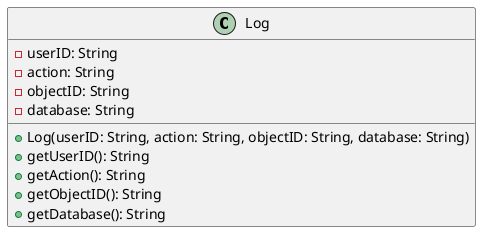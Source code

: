 @startuml

class Log {
    - userID: String
    - action: String
    - objectID: String
    - database: String
    + Log(userID: String, action: String, objectID: String, database: String)
    + getUserID(): String
    + getAction(): String
    + getObjectID(): String
    + getDatabase(): String
}


@enduml